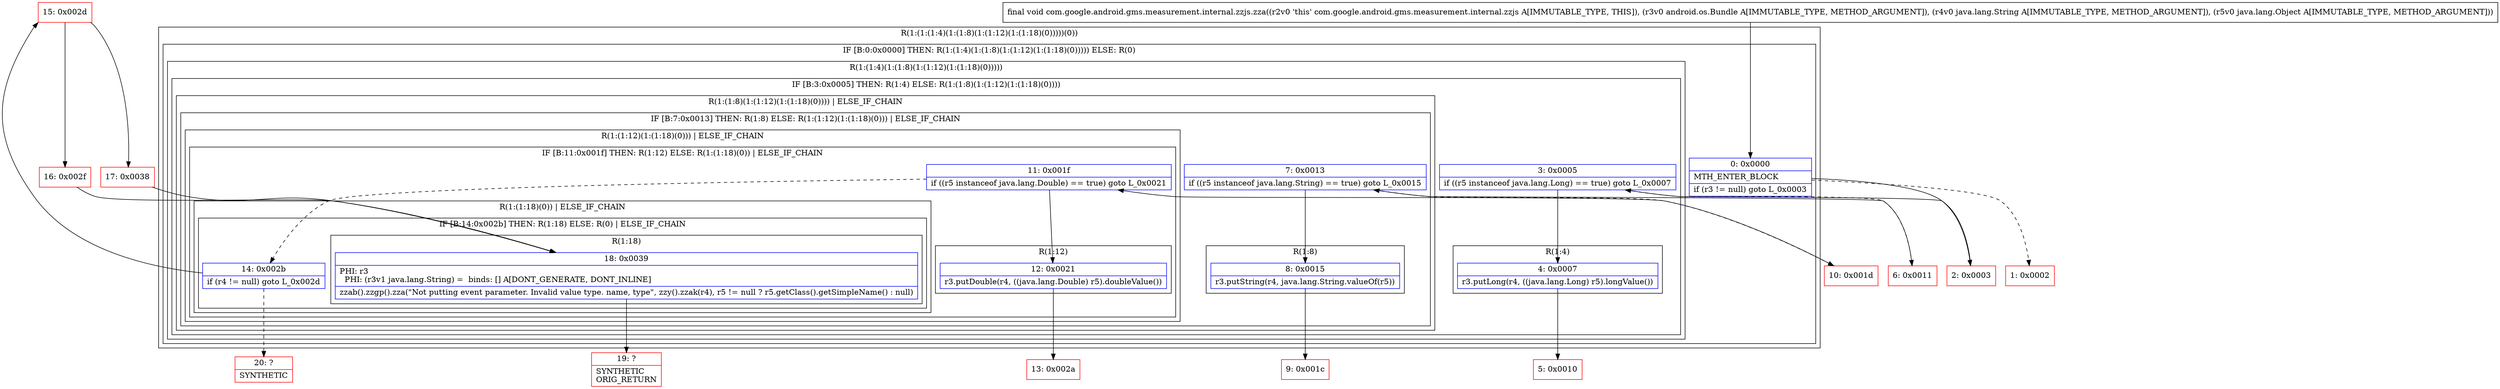 digraph "CFG forcom.google.android.gms.measurement.internal.zzjs.zza(Landroid\/os\/Bundle;Ljava\/lang\/String;Ljava\/lang\/Object;)V" {
subgraph cluster_Region_214965856 {
label = "R(1:(1:(1:4)(1:(1:8)(1:(1:12)(1:(1:18)(0)))))(0))";
node [shape=record,color=blue];
subgraph cluster_IfRegion_1967518748 {
label = "IF [B:0:0x0000] THEN: R(1:(1:4)(1:(1:8)(1:(1:12)(1:(1:18)(0))))) ELSE: R(0)";
node [shape=record,color=blue];
Node_0 [shape=record,label="{0\:\ 0x0000|MTH_ENTER_BLOCK\l|if (r3 != null) goto L_0x0003\l}"];
subgraph cluster_Region_554689807 {
label = "R(1:(1:4)(1:(1:8)(1:(1:12)(1:(1:18)(0)))))";
node [shape=record,color=blue];
subgraph cluster_IfRegion_1306977639 {
label = "IF [B:3:0x0005] THEN: R(1:4) ELSE: R(1:(1:8)(1:(1:12)(1:(1:18)(0))))";
node [shape=record,color=blue];
Node_3 [shape=record,label="{3\:\ 0x0005|if ((r5 instanceof java.lang.Long) == true) goto L_0x0007\l}"];
subgraph cluster_Region_1095352741 {
label = "R(1:4)";
node [shape=record,color=blue];
Node_4 [shape=record,label="{4\:\ 0x0007|r3.putLong(r4, ((java.lang.Long) r5).longValue())\l}"];
}
subgraph cluster_Region_460732548 {
label = "R(1:(1:8)(1:(1:12)(1:(1:18)(0)))) | ELSE_IF_CHAIN\l";
node [shape=record,color=blue];
subgraph cluster_IfRegion_1167036792 {
label = "IF [B:7:0x0013] THEN: R(1:8) ELSE: R(1:(1:12)(1:(1:18)(0))) | ELSE_IF_CHAIN\l";
node [shape=record,color=blue];
Node_7 [shape=record,label="{7\:\ 0x0013|if ((r5 instanceof java.lang.String) == true) goto L_0x0015\l}"];
subgraph cluster_Region_1069058419 {
label = "R(1:8)";
node [shape=record,color=blue];
Node_8 [shape=record,label="{8\:\ 0x0015|r3.putString(r4, java.lang.String.valueOf(r5))\l}"];
}
subgraph cluster_Region_821244872 {
label = "R(1:(1:12)(1:(1:18)(0))) | ELSE_IF_CHAIN\l";
node [shape=record,color=blue];
subgraph cluster_IfRegion_443256650 {
label = "IF [B:11:0x001f] THEN: R(1:12) ELSE: R(1:(1:18)(0)) | ELSE_IF_CHAIN\l";
node [shape=record,color=blue];
Node_11 [shape=record,label="{11\:\ 0x001f|if ((r5 instanceof java.lang.Double) == true) goto L_0x0021\l}"];
subgraph cluster_Region_592890158 {
label = "R(1:12)";
node [shape=record,color=blue];
Node_12 [shape=record,label="{12\:\ 0x0021|r3.putDouble(r4, ((java.lang.Double) r5).doubleValue())\l}"];
}
subgraph cluster_Region_1490960166 {
label = "R(1:(1:18)(0)) | ELSE_IF_CHAIN\l";
node [shape=record,color=blue];
subgraph cluster_IfRegion_1905932934 {
label = "IF [B:14:0x002b] THEN: R(1:18) ELSE: R(0) | ELSE_IF_CHAIN\l";
node [shape=record,color=blue];
Node_14 [shape=record,label="{14\:\ 0x002b|if (r4 != null) goto L_0x002d\l}"];
subgraph cluster_Region_927853088 {
label = "R(1:18)";
node [shape=record,color=blue];
Node_18 [shape=record,label="{18\:\ 0x0039|PHI: r3 \l  PHI: (r3v1 java.lang.String) =  binds: [] A[DONT_GENERATE, DONT_INLINE]\l|zzab().zzgp().zza(\"Not putting event parameter. Invalid value type. name, type\", zzy().zzak(r4), r5 != null ? r5.getClass().getSimpleName() : null)\l}"];
}
subgraph cluster_Region_575097438 {
label = "R(0)";
node [shape=record,color=blue];
}
}
}
}
}
}
}
}
}
subgraph cluster_Region_189359679 {
label = "R(0)";
node [shape=record,color=blue];
}
}
}
Node_1 [shape=record,color=red,label="{1\:\ 0x0002}"];
Node_2 [shape=record,color=red,label="{2\:\ 0x0003}"];
Node_5 [shape=record,color=red,label="{5\:\ 0x0010}"];
Node_6 [shape=record,color=red,label="{6\:\ 0x0011}"];
Node_9 [shape=record,color=red,label="{9\:\ 0x001c}"];
Node_10 [shape=record,color=red,label="{10\:\ 0x001d}"];
Node_13 [shape=record,color=red,label="{13\:\ 0x002a}"];
Node_15 [shape=record,color=red,label="{15\:\ 0x002d}"];
Node_16 [shape=record,color=red,label="{16\:\ 0x002f}"];
Node_17 [shape=record,color=red,label="{17\:\ 0x0038}"];
Node_19 [shape=record,color=red,label="{19\:\ ?|SYNTHETIC\lORIG_RETURN\l}"];
Node_20 [shape=record,color=red,label="{20\:\ ?|SYNTHETIC\l}"];
MethodNode[shape=record,label="{final void com.google.android.gms.measurement.internal.zzjs.zza((r2v0 'this' com.google.android.gms.measurement.internal.zzjs A[IMMUTABLE_TYPE, THIS]), (r3v0 android.os.Bundle A[IMMUTABLE_TYPE, METHOD_ARGUMENT]), (r4v0 java.lang.String A[IMMUTABLE_TYPE, METHOD_ARGUMENT]), (r5v0 java.lang.Object A[IMMUTABLE_TYPE, METHOD_ARGUMENT])) }"];
MethodNode -> Node_0;
Node_0 -> Node_1[style=dashed];
Node_0 -> Node_2;
Node_3 -> Node_4;
Node_3 -> Node_6[style=dashed];
Node_4 -> Node_5;
Node_7 -> Node_8;
Node_7 -> Node_10[style=dashed];
Node_8 -> Node_9;
Node_11 -> Node_12;
Node_11 -> Node_14[style=dashed];
Node_12 -> Node_13;
Node_14 -> Node_15;
Node_14 -> Node_20[style=dashed];
Node_18 -> Node_19;
Node_2 -> Node_3;
Node_6 -> Node_7;
Node_10 -> Node_11;
Node_15 -> Node_16;
Node_15 -> Node_17;
Node_16 -> Node_18;
Node_17 -> Node_18;
}

